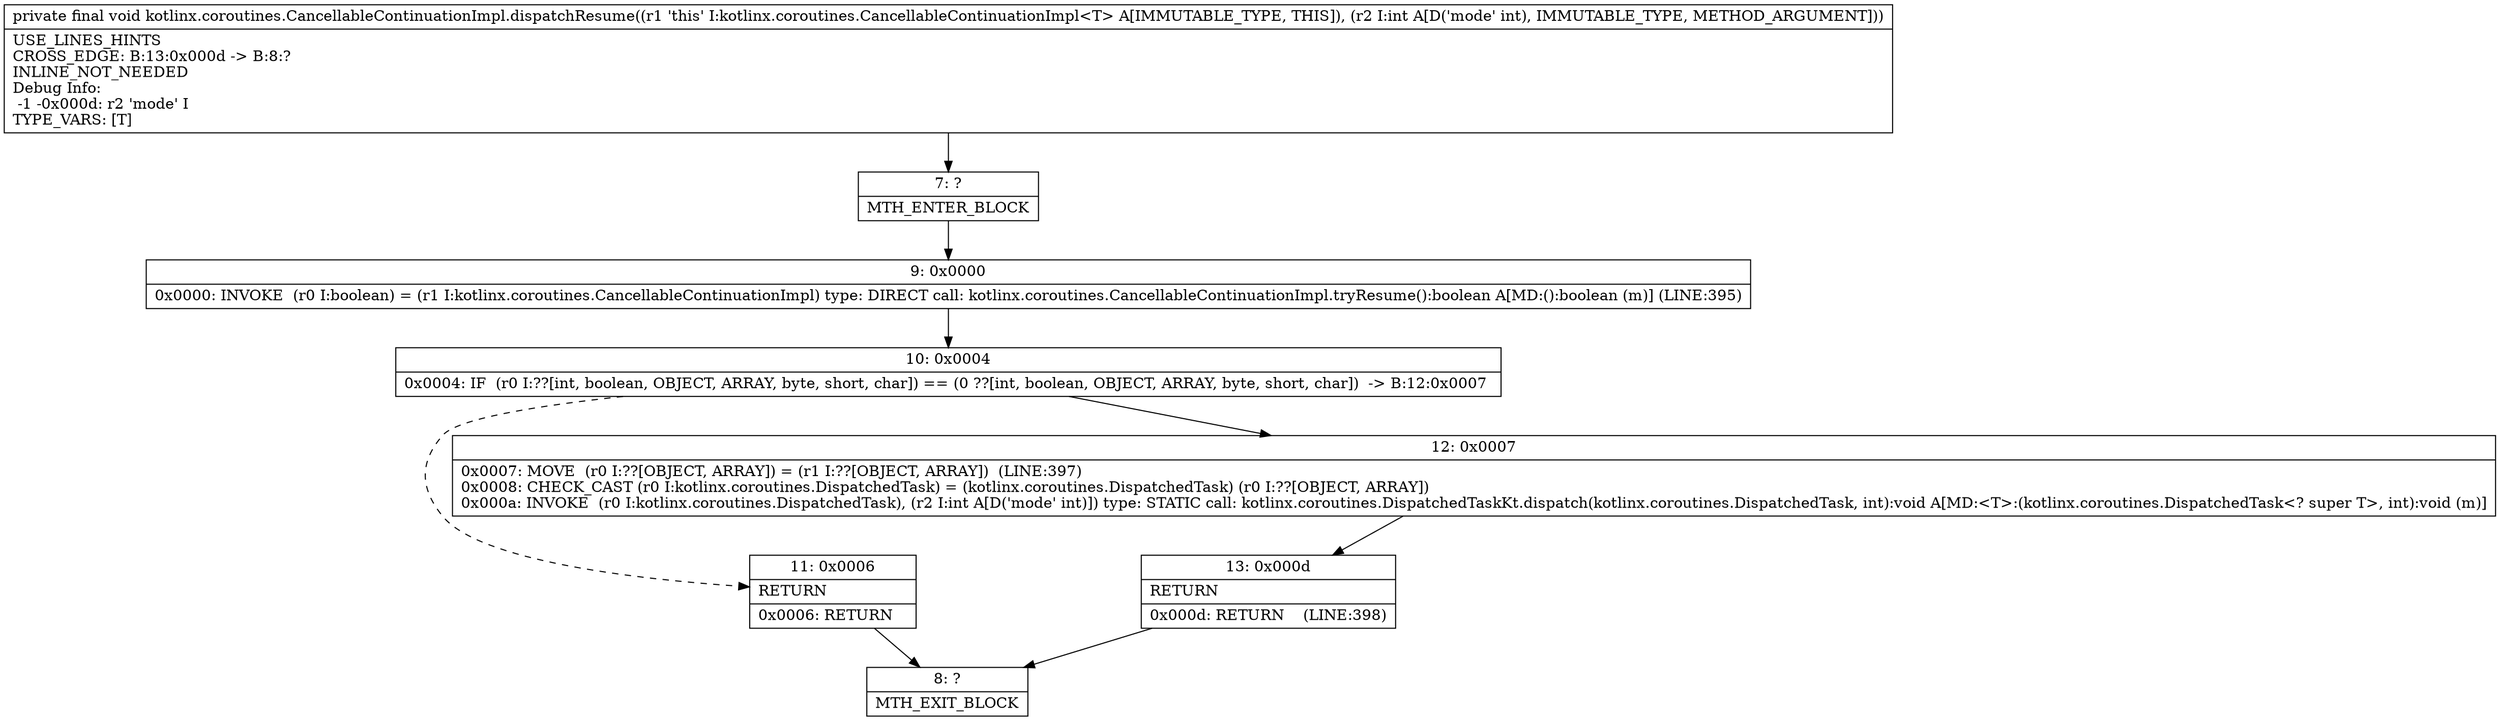 digraph "CFG forkotlinx.coroutines.CancellableContinuationImpl.dispatchResume(I)V" {
Node_7 [shape=record,label="{7\:\ ?|MTH_ENTER_BLOCK\l}"];
Node_9 [shape=record,label="{9\:\ 0x0000|0x0000: INVOKE  (r0 I:boolean) = (r1 I:kotlinx.coroutines.CancellableContinuationImpl) type: DIRECT call: kotlinx.coroutines.CancellableContinuationImpl.tryResume():boolean A[MD:():boolean (m)] (LINE:395)\l}"];
Node_10 [shape=record,label="{10\:\ 0x0004|0x0004: IF  (r0 I:??[int, boolean, OBJECT, ARRAY, byte, short, char]) == (0 ??[int, boolean, OBJECT, ARRAY, byte, short, char])  \-\> B:12:0x0007 \l}"];
Node_11 [shape=record,label="{11\:\ 0x0006|RETURN\l|0x0006: RETURN   \l}"];
Node_8 [shape=record,label="{8\:\ ?|MTH_EXIT_BLOCK\l}"];
Node_12 [shape=record,label="{12\:\ 0x0007|0x0007: MOVE  (r0 I:??[OBJECT, ARRAY]) = (r1 I:??[OBJECT, ARRAY])  (LINE:397)\l0x0008: CHECK_CAST (r0 I:kotlinx.coroutines.DispatchedTask) = (kotlinx.coroutines.DispatchedTask) (r0 I:??[OBJECT, ARRAY]) \l0x000a: INVOKE  (r0 I:kotlinx.coroutines.DispatchedTask), (r2 I:int A[D('mode' int)]) type: STATIC call: kotlinx.coroutines.DispatchedTaskKt.dispatch(kotlinx.coroutines.DispatchedTask, int):void A[MD:\<T\>:(kotlinx.coroutines.DispatchedTask\<? super T\>, int):void (m)]\l}"];
Node_13 [shape=record,label="{13\:\ 0x000d|RETURN\l|0x000d: RETURN    (LINE:398)\l}"];
MethodNode[shape=record,label="{private final void kotlinx.coroutines.CancellableContinuationImpl.dispatchResume((r1 'this' I:kotlinx.coroutines.CancellableContinuationImpl\<T\> A[IMMUTABLE_TYPE, THIS]), (r2 I:int A[D('mode' int), IMMUTABLE_TYPE, METHOD_ARGUMENT]))  | USE_LINES_HINTS\lCROSS_EDGE: B:13:0x000d \-\> B:8:?\lINLINE_NOT_NEEDED\lDebug Info:\l  \-1 \-0x000d: r2 'mode' I\lTYPE_VARS: [T]\l}"];
MethodNode -> Node_7;Node_7 -> Node_9;
Node_9 -> Node_10;
Node_10 -> Node_11[style=dashed];
Node_10 -> Node_12;
Node_11 -> Node_8;
Node_12 -> Node_13;
Node_13 -> Node_8;
}

